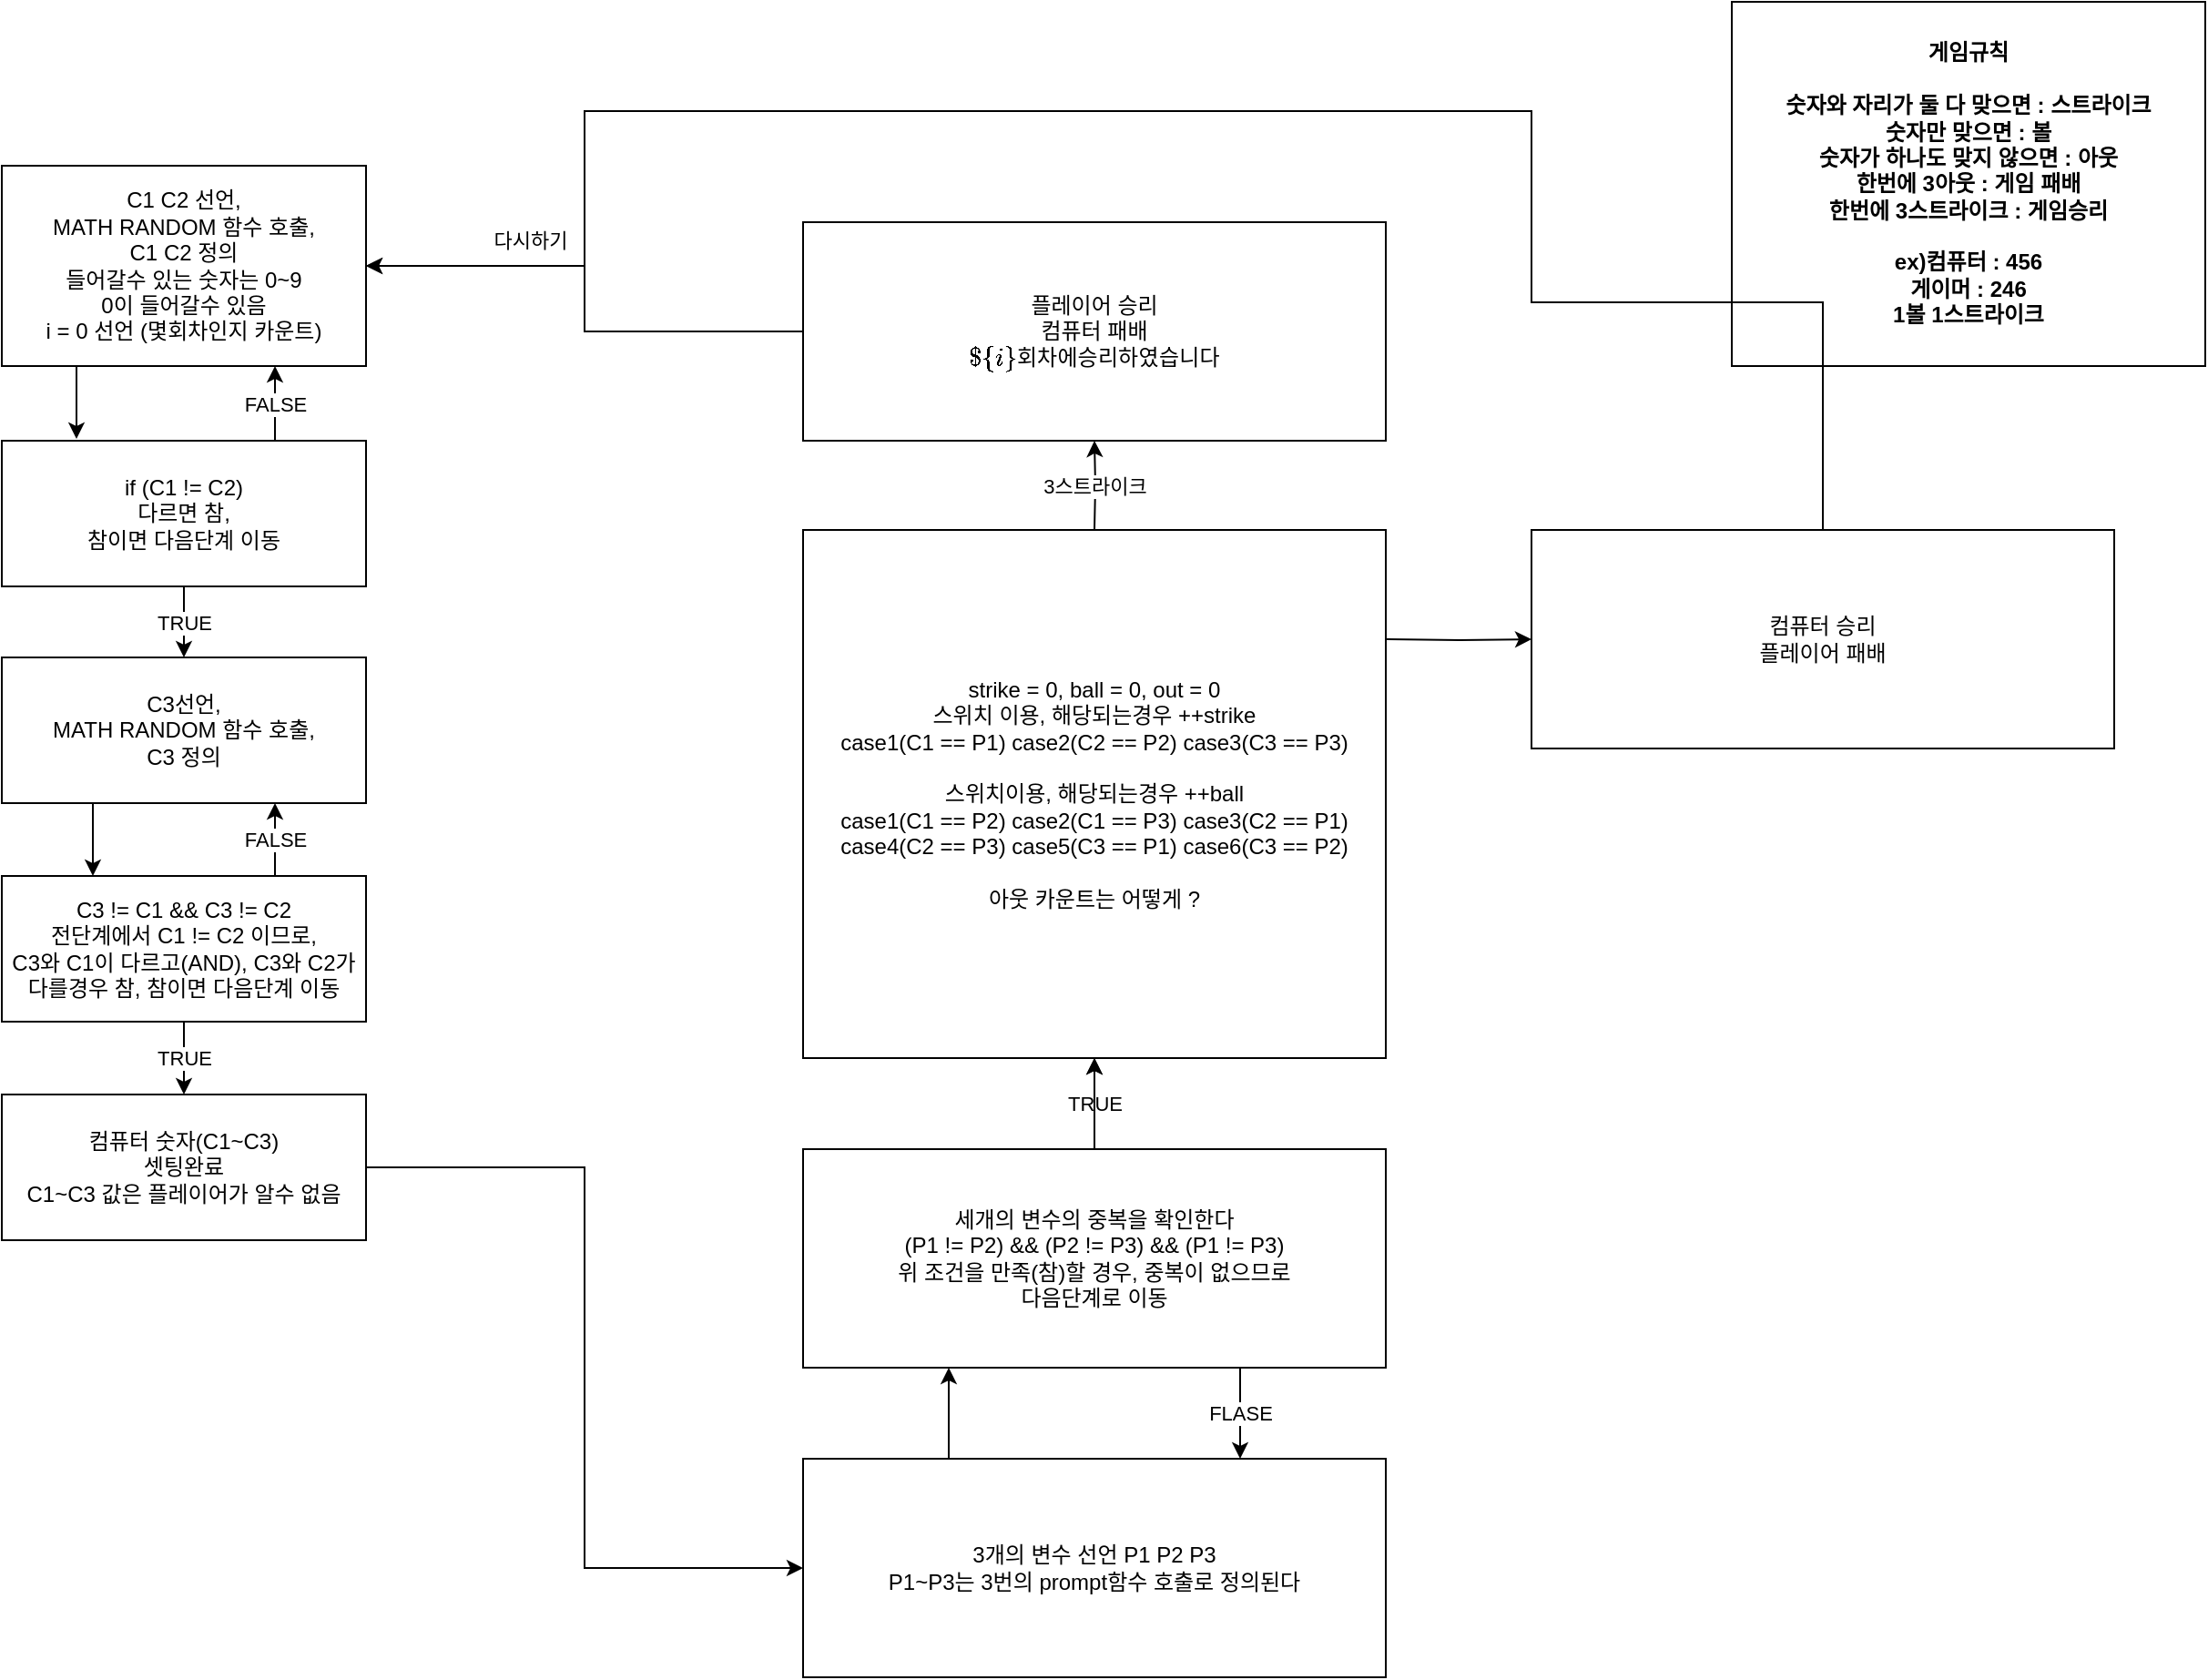 <mxfile version="20.2.8" type="device"><diagram id="Y235UBWPfkgIHLuUU2gO" name="페이지-1"><mxGraphModel dx="1422" dy="1874" grid="1" gridSize="10" guides="1" tooltips="1" connect="1" arrows="1" fold="1" page="1" pageScale="1" pageWidth="827" pageHeight="1169" math="0" shadow="0"><root><mxCell id="0"/><mxCell id="1" parent="0"/><mxCell id="K0F4MHVuEeflgUdzwVko-25" value="" style="edgeStyle=orthogonalEdgeStyle;rounded=0;orthogonalLoop=1;jettySize=auto;html=1;" edge="1" parent="1"><mxGeometry relative="1" as="geometry"><mxPoint x="81" y="100" as="sourcePoint"/><mxPoint x="81" y="160" as="targetPoint"/></mxGeometry></mxCell><mxCell id="K0F4MHVuEeflgUdzwVko-1" value="C1 C2 선언,&lt;br&gt;MATH RANDOM 함수 호출,&lt;br&gt;C1 C2 정의&lt;br&gt;들어갈수 있는 숫자는 0~9&lt;br&gt;0이 들어갈수 있음&lt;br&gt;i = 0 선언 (몇회차인지 카운트)" style="rounded=0;whiteSpace=wrap;html=1;" vertex="1" parent="1"><mxGeometry x="40" y="10" width="200" height="110" as="geometry"/></mxCell><mxCell id="K0F4MHVuEeflgUdzwVko-2" value="if (C1 != C2)&lt;br&gt;다르면 참,&lt;br&gt;참이면 다음단계 이동" style="rounded=0;whiteSpace=wrap;html=1;" vertex="1" parent="1"><mxGeometry x="40" y="161" width="200" height="80" as="geometry"/></mxCell><mxCell id="K0F4MHVuEeflgUdzwVko-79" value="TRUE" style="edgeStyle=orthogonalEdgeStyle;rounded=0;orthogonalLoop=1;jettySize=auto;html=1;strokeColor=default;" edge="1" parent="1" source="K0F4MHVuEeflgUdzwVko-2" target="K0F4MHVuEeflgUdzwVko-3"><mxGeometry relative="1" as="geometry"/></mxCell><mxCell id="K0F4MHVuEeflgUdzwVko-3" value="C3선언,&lt;br&gt;MATH RANDOM 함수 호출,&lt;br&gt;C3 정의" style="rounded=0;whiteSpace=wrap;html=1;" vertex="1" parent="1"><mxGeometry x="40" y="280" width="200" height="80" as="geometry"/></mxCell><mxCell id="K0F4MHVuEeflgUdzwVko-80" value="다시하기" style="edgeStyle=orthogonalEdgeStyle;rounded=0;orthogonalLoop=1;jettySize=auto;html=1;entryX=1;entryY=0.5;entryDx=0;entryDy=0;strokeColor=default;labelPosition=center;verticalLabelPosition=top;align=center;verticalAlign=bottom;horizontal=1;" edge="1" parent="1" source="K0F4MHVuEeflgUdzwVko-6" target="K0F4MHVuEeflgUdzwVko-1"><mxGeometry x="0.348" y="-5" relative="1" as="geometry"><mxPoint as="offset"/></mxGeometry></mxCell><mxCell id="K0F4MHVuEeflgUdzwVko-6" value="플레이어 승리&lt;br&gt;컴퓨터 패배&lt;br&gt;`${i}회차에 승리하였습니다`" style="rounded=0;whiteSpace=wrap;html=1;" vertex="1" parent="1"><mxGeometry x="480" y="41" width="320" height="120" as="geometry"/></mxCell><mxCell id="K0F4MHVuEeflgUdzwVko-13" value="C3 != C1 &amp;amp;&amp;amp; C3 != C2&lt;br&gt;전단계에서 C1 != C2 이므로,&lt;br&gt;C3와 C1이 다르고(AND), C3와 C2가 다를경우 참, 참이면 다음단계 이동" style="rounded=0;whiteSpace=wrap;html=1;" vertex="1" parent="1"><mxGeometry x="40" y="400" width="200" height="80" as="geometry"/></mxCell><mxCell id="K0F4MHVuEeflgUdzwVko-75" style="edgeStyle=orthogonalEdgeStyle;rounded=0;orthogonalLoop=1;jettySize=auto;html=1;entryX=0;entryY=0.5;entryDx=0;entryDy=0;strokeColor=default;" edge="1" parent="1" source="K0F4MHVuEeflgUdzwVko-14" target="K0F4MHVuEeflgUdzwVko-15"><mxGeometry relative="1" as="geometry"/></mxCell><mxCell id="K0F4MHVuEeflgUdzwVko-14" value="컴퓨터 숫자(C1~C3)&lt;br&gt;셋팅완료&lt;br&gt;C1~C3 값은 플레이어가 알수 없음" style="rounded=0;whiteSpace=wrap;html=1;" vertex="1" parent="1"><mxGeometry x="40" y="520" width="200" height="80" as="geometry"/></mxCell><mxCell id="K0F4MHVuEeflgUdzwVko-76" style="edgeStyle=orthogonalEdgeStyle;rounded=0;orthogonalLoop=1;jettySize=auto;html=1;entryX=0.25;entryY=1;entryDx=0;entryDy=0;strokeColor=default;exitX=0.25;exitY=0;exitDx=0;exitDy=0;" edge="1" parent="1" source="K0F4MHVuEeflgUdzwVko-15" target="K0F4MHVuEeflgUdzwVko-18"><mxGeometry relative="1" as="geometry"/></mxCell><mxCell id="K0F4MHVuEeflgUdzwVko-15" value="3개의 변수 선언 P1 P2 P3&lt;br&gt;P1~P3는 3번의 prompt함수 호출로 정의된다" style="rounded=0;whiteSpace=wrap;html=1;" vertex="1" parent="1"><mxGeometry x="480" y="720" width="320" height="120" as="geometry"/></mxCell><mxCell id="K0F4MHVuEeflgUdzwVko-73" value="3스트라이크" style="edgeStyle=orthogonalEdgeStyle;rounded=0;orthogonalLoop=1;jettySize=auto;html=1;strokeColor=default;" edge="1" parent="1" target="K0F4MHVuEeflgUdzwVko-6"><mxGeometry relative="1" as="geometry"><mxPoint x="640" y="210" as="sourcePoint"/></mxGeometry></mxCell><mxCell id="K0F4MHVuEeflgUdzwVko-82" value="" style="edgeStyle=orthogonalEdgeStyle;rounded=0;orthogonalLoop=1;jettySize=auto;html=1;strokeColor=default;" edge="1" parent="1" target="K0F4MHVuEeflgUdzwVko-81"><mxGeometry relative="1" as="geometry"><mxPoint x="800" y="270" as="sourcePoint"/></mxGeometry></mxCell><mxCell id="K0F4MHVuEeflgUdzwVko-17" value="strike = 0, ball = 0, out = 0&lt;br&gt;스위치 이용, 해당되는경우 ++strike&lt;br&gt;case1(C1 == P1) case2(C2 == P2) case3(C3 == P3)&lt;br&gt;&lt;br&gt;스위치이용, 해당되는경우 ++ball&lt;br&gt;case1(C1 == P2) case2(C1 == P3) case3(C2 == P1)&lt;br&gt;case4(C2 == P3) case5(C3 == P1) case6(C3 == P2)&lt;br&gt;&lt;br&gt;아웃 카운트는 어떻게 ?" style="rounded=0;whiteSpace=wrap;html=1;" vertex="1" parent="1"><mxGeometry x="480" y="210" width="320" height="290" as="geometry"/></mxCell><mxCell id="K0F4MHVuEeflgUdzwVko-77" value="TRUE" style="edgeStyle=orthogonalEdgeStyle;rounded=0;orthogonalLoop=1;jettySize=auto;html=1;entryX=0.5;entryY=1;entryDx=0;entryDy=0;strokeColor=default;" edge="1" parent="1" source="K0F4MHVuEeflgUdzwVko-18" target="K0F4MHVuEeflgUdzwVko-17"><mxGeometry relative="1" as="geometry"/></mxCell><mxCell id="K0F4MHVuEeflgUdzwVko-78" value="" style="edgeStyle=orthogonalEdgeStyle;rounded=0;orthogonalLoop=1;jettySize=auto;html=1;strokeColor=default;" edge="1" parent="1" source="K0F4MHVuEeflgUdzwVko-18" target="K0F4MHVuEeflgUdzwVko-17"><mxGeometry relative="1" as="geometry"/></mxCell><mxCell id="K0F4MHVuEeflgUdzwVko-18" value="세개의 변수의 중복을 확인한다&lt;br&gt;(P1 != P2) &amp;amp;&amp;amp; (P2 != P3) &amp;amp;&amp;amp; (P1 != P3)&lt;br&gt;위 조건을 만족(참)할 경우, 중복이 없으므로&lt;br&gt;다음단계로 이동" style="rounded=0;whiteSpace=wrap;html=1;" vertex="1" parent="1"><mxGeometry x="480" y="550" width="320" height="120" as="geometry"/></mxCell><mxCell id="K0F4MHVuEeflgUdzwVko-41" value="" style="endArrow=classic;html=1;rounded=0;strokeColor=default;exitX=0.5;exitY=1;exitDx=0;exitDy=0;entryX=0.5;entryY=0;entryDx=0;entryDy=0;" edge="1" parent="1" source="K0F4MHVuEeflgUdzwVko-13" target="K0F4MHVuEeflgUdzwVko-14"><mxGeometry relative="1" as="geometry"><mxPoint x="99.5" y="460" as="sourcePoint"/><mxPoint x="99.5" y="520" as="targetPoint"/></mxGeometry></mxCell><mxCell id="K0F4MHVuEeflgUdzwVko-42" value="TRUE" style="edgeLabel;resizable=0;html=1;align=center;verticalAlign=middle;" connectable="0" vertex="1" parent="K0F4MHVuEeflgUdzwVko-41"><mxGeometry relative="1" as="geometry"/></mxCell><mxCell id="K0F4MHVuEeflgUdzwVko-45" value="" style="edgeStyle=orthogonalEdgeStyle;rounded=0;orthogonalLoop=1;jettySize=auto;html=1;exitX=0.25;exitY=1;exitDx=0;exitDy=0;entryX=0.25;entryY=0;entryDx=0;entryDy=0;" edge="1" parent="1" source="K0F4MHVuEeflgUdzwVko-3" target="K0F4MHVuEeflgUdzwVko-13"><mxGeometry relative="1" as="geometry"><mxPoint x="80.5" y="340" as="sourcePoint"/><mxPoint x="80.5" y="400" as="targetPoint"/></mxGeometry></mxCell><mxCell id="K0F4MHVuEeflgUdzwVko-61" value="" style="endArrow=classic;html=1;rounded=0;strokeColor=default;exitX=0.75;exitY=0;exitDx=0;exitDy=0;entryX=0.75;entryY=1;entryDx=0;entryDy=0;" edge="1" parent="1" source="K0F4MHVuEeflgUdzwVko-13" target="K0F4MHVuEeflgUdzwVko-3"><mxGeometry relative="1" as="geometry"><mxPoint x="120" y="400" as="sourcePoint"/><mxPoint x="120" y="340" as="targetPoint"/></mxGeometry></mxCell><mxCell id="K0F4MHVuEeflgUdzwVko-62" value="FALSE" style="edgeLabel;resizable=0;html=1;align=center;verticalAlign=middle;" connectable="0" vertex="1" parent="K0F4MHVuEeflgUdzwVko-61"><mxGeometry relative="1" as="geometry"/></mxCell><mxCell id="K0F4MHVuEeflgUdzwVko-63" value="" style="endArrow=classic;html=1;rounded=0;strokeColor=default;exitX=0.75;exitY=0;exitDx=0;exitDy=0;entryX=0.75;entryY=1;entryDx=0;entryDy=0;" edge="1" parent="1" source="K0F4MHVuEeflgUdzwVko-2" target="K0F4MHVuEeflgUdzwVko-1"><mxGeometry relative="1" as="geometry"><mxPoint x="120" y="159" as="sourcePoint"/><mxPoint x="120" y="99" as="targetPoint"/></mxGeometry></mxCell><mxCell id="K0F4MHVuEeflgUdzwVko-64" value="FALSE" style="edgeLabel;resizable=0;html=1;align=center;verticalAlign=middle;" connectable="0" vertex="1" parent="K0F4MHVuEeflgUdzwVko-63"><mxGeometry relative="1" as="geometry"/></mxCell><mxCell id="K0F4MHVuEeflgUdzwVko-68" value="FLASE" style="endArrow=classic;html=1;rounded=0;strokeColor=default;exitX=0.75;exitY=1;exitDx=0;exitDy=0;entryX=0.75;entryY=0;entryDx=0;entryDy=0;" edge="1" parent="1" source="K0F4MHVuEeflgUdzwVko-18" target="K0F4MHVuEeflgUdzwVko-15"><mxGeometry relative="1" as="geometry"><mxPoint x="590" y="460" as="sourcePoint"/><mxPoint x="590" y="520" as="targetPoint"/></mxGeometry></mxCell><mxCell id="K0F4MHVuEeflgUdzwVko-70" value="게임규칙&#10;&#10;숫자와 자리가 둘 다 맞으면 : 스트라이크&#10;숫자만 맞으면 : 볼&#10;숫자가 하나도 맞지 않으면 : 아웃&#10;한번에 3아웃 : 게임 패배&#10;한번에 3스트라이크 : 게임승리&#10;&#10;ex)컴퓨터 : 456&#10;게이머 : 246&#10;1볼 1스트라이크" style="rounded=0;fillColor=default;labelPosition=center;verticalLabelPosition=middle;align=center;verticalAlign=middle;whiteSpace=wrap;fontStyle=1" vertex="1" parent="1"><mxGeometry x="990" y="-80" width="260" height="200" as="geometry"/></mxCell><mxCell id="K0F4MHVuEeflgUdzwVko-83" style="edgeStyle=orthogonalEdgeStyle;rounded=0;orthogonalLoop=1;jettySize=auto;html=1;strokeColor=default;entryX=1;entryY=0.5;entryDx=0;entryDy=0;" edge="1" parent="1" source="K0F4MHVuEeflgUdzwVko-81" target="K0F4MHVuEeflgUdzwVko-1"><mxGeometry relative="1" as="geometry"><mxPoint x="360" y="70" as="targetPoint"/><Array as="points"><mxPoint x="1040" y="85"/><mxPoint x="880" y="85"/><mxPoint x="880" y="-20"/><mxPoint x="360" y="-20"/><mxPoint x="360" y="65"/></Array></mxGeometry></mxCell><mxCell id="K0F4MHVuEeflgUdzwVko-81" value="컴퓨터 승리&lt;br&gt;플레이어 패배" style="rounded=0;whiteSpace=wrap;html=1;" vertex="1" parent="1"><mxGeometry x="880" y="210" width="320" height="120" as="geometry"/></mxCell></root></mxGraphModel></diagram></mxfile>